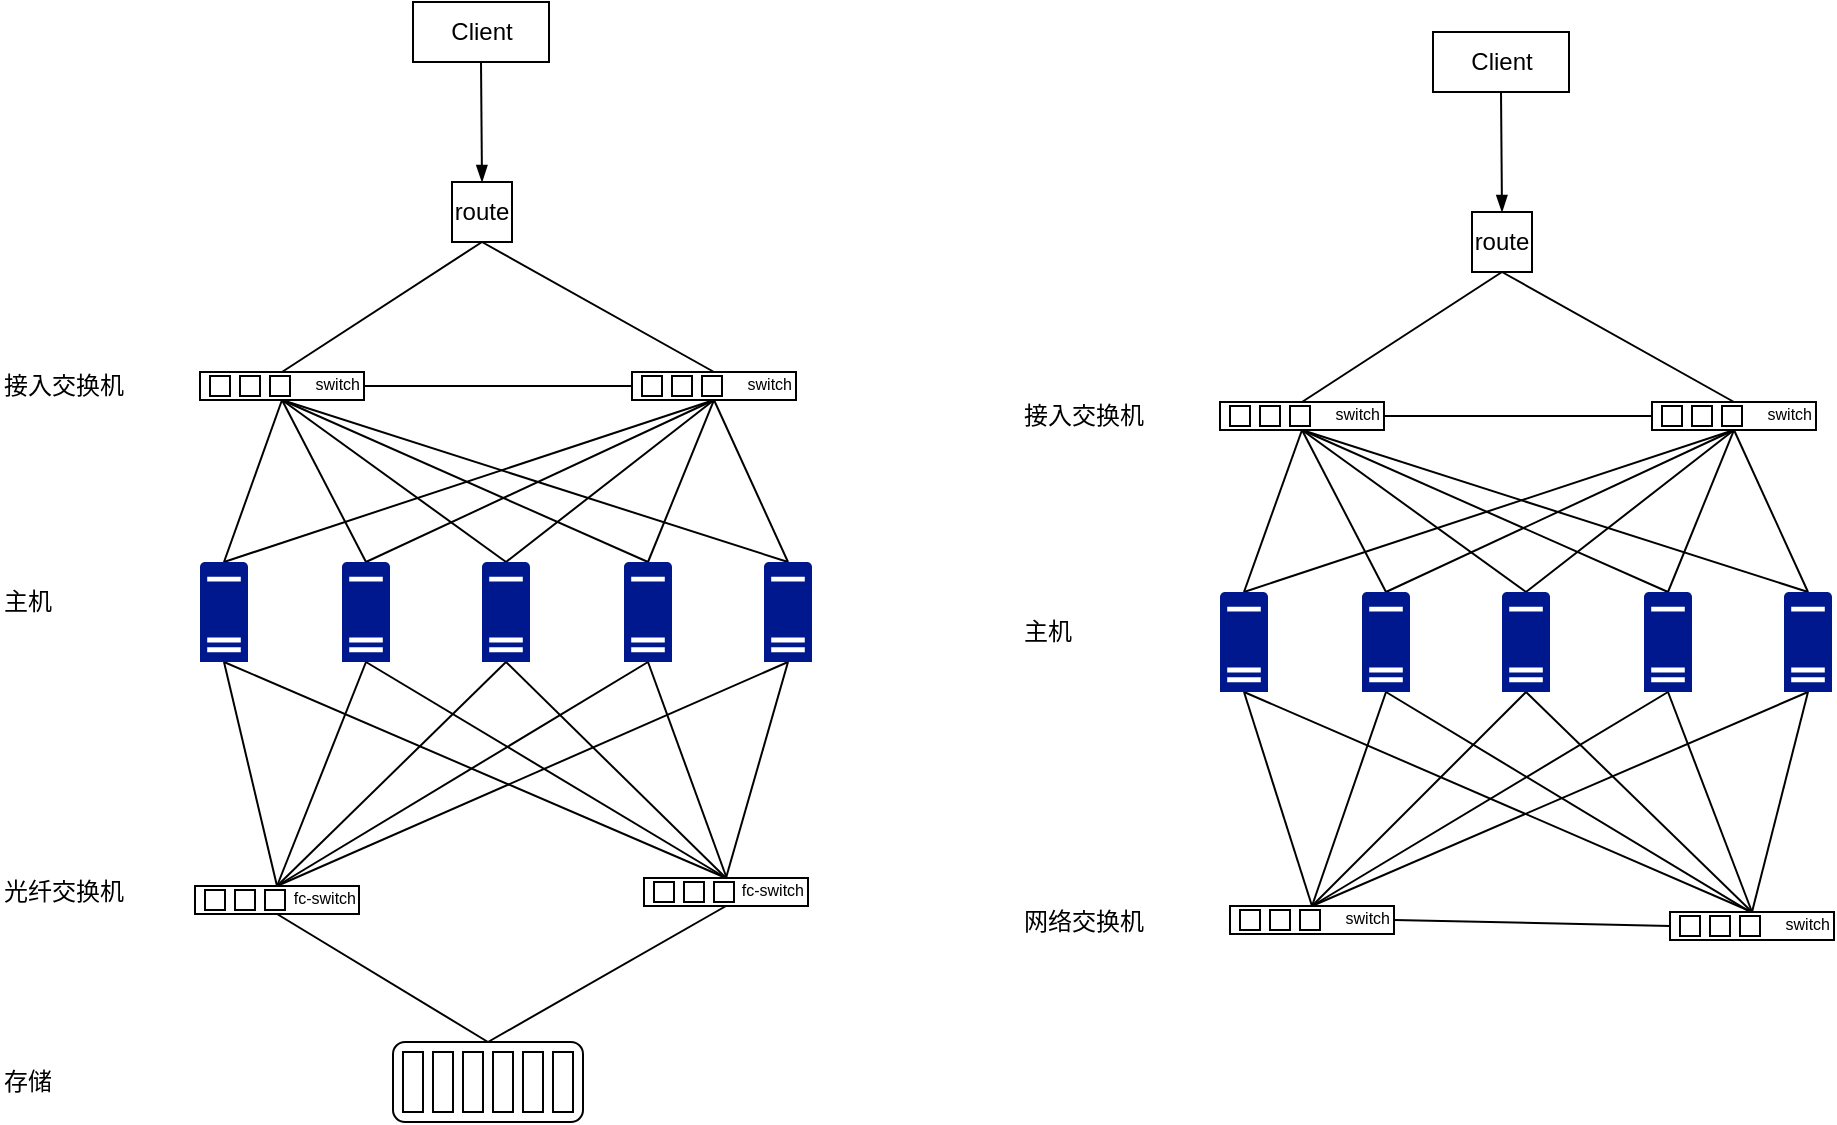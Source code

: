 <mxfile version="11.1.4" type="github"><diagram id="CaBk6unUI1Q5SFw8teh8" name="第 1 页"><mxGraphModel dx="1368" dy="835" grid="1" gridSize="10" guides="1" tooltips="1" connect="1" arrows="1" fold="1" page="1" pageScale="1" pageWidth="3300" pageHeight="4681" math="0" shadow="0"><root><mxCell id="0"/><mxCell id="1" parent="0"/><mxCell id="Tmh2mFzgpx1y0tMReMPV-80" style="rounded=0;orthogonalLoop=1;jettySize=auto;html=1;exitX=0.5;exitY=1;exitDx=0;exitDy=0;exitPerimeter=0;entryX=0.5;entryY=0;entryDx=0;entryDy=0;endArrow=none;endFill=0;" edge="1" parent="1" source="Tmh2mFzgpx1y0tMReMPV-3" target="Tmh2mFzgpx1y0tMReMPV-50"><mxGeometry relative="1" as="geometry"/></mxCell><mxCell id="Tmh2mFzgpx1y0tMReMPV-86" style="edgeStyle=none;rounded=0;orthogonalLoop=1;jettySize=auto;html=1;exitX=0.5;exitY=1;exitDx=0;exitDy=0;exitPerimeter=0;entryX=0.5;entryY=0;entryDx=0;entryDy=0;endArrow=none;endFill=0;" edge="1" parent="1" source="Tmh2mFzgpx1y0tMReMPV-3" target="Tmh2mFzgpx1y0tMReMPV-56"><mxGeometry relative="1" as="geometry"/></mxCell><mxCell id="Tmh2mFzgpx1y0tMReMPV-94" style="edgeStyle=none;rounded=0;orthogonalLoop=1;jettySize=auto;html=1;exitX=0.5;exitY=0;exitDx=0;exitDy=0;exitPerimeter=0;entryX=0.5;entryY=1;entryDx=0;entryDy=0;endArrow=none;endFill=0;" edge="1" parent="1" source="Tmh2mFzgpx1y0tMReMPV-3" target="Tmh2mFzgpx1y0tMReMPV-32"><mxGeometry relative="1" as="geometry"/></mxCell><mxCell id="Tmh2mFzgpx1y0tMReMPV-99" style="edgeStyle=none;rounded=0;orthogonalLoop=1;jettySize=auto;html=1;exitX=0.5;exitY=0;exitDx=0;exitDy=0;exitPerimeter=0;entryX=0.5;entryY=1;entryDx=0;entryDy=0;endArrow=none;endFill=0;" edge="1" parent="1" source="Tmh2mFzgpx1y0tMReMPV-3" target="Tmh2mFzgpx1y0tMReMPV-38"><mxGeometry relative="1" as="geometry"/></mxCell><mxCell id="Tmh2mFzgpx1y0tMReMPV-3" value="" style="pointerEvents=1;shadow=0;dashed=0;html=1;strokeColor=none;labelPosition=center;verticalLabelPosition=bottom;verticalAlign=top;align=center;shape=mxgraph.mscae.enterprise.server_generic;fillColor=#00188D;" vertex="1" parent="1"><mxGeometry x="150" y="320.0" width="24" height="50" as="geometry"/></mxCell><mxCell id="Tmh2mFzgpx1y0tMReMPV-84" style="edgeStyle=none;rounded=0;orthogonalLoop=1;jettySize=auto;html=1;exitX=0.5;exitY=1;exitDx=0;exitDy=0;exitPerimeter=0;entryX=0.5;entryY=0;entryDx=0;entryDy=0;endArrow=none;endFill=0;" edge="1" parent="1" source="Tmh2mFzgpx1y0tMReMPV-27" target="Tmh2mFzgpx1y0tMReMPV-50"><mxGeometry relative="1" as="geometry"/></mxCell><mxCell id="Tmh2mFzgpx1y0tMReMPV-88" style="edgeStyle=none;rounded=0;orthogonalLoop=1;jettySize=auto;html=1;exitX=0.5;exitY=1;exitDx=0;exitDy=0;exitPerimeter=0;entryX=0.633;entryY=-0.2;entryDx=0;entryDy=0;entryPerimeter=0;endArrow=none;endFill=0;" edge="1" parent="1" source="Tmh2mFzgpx1y0tMReMPV-27" target="Tmh2mFzgpx1y0tMReMPV-59"><mxGeometry relative="1" as="geometry"/></mxCell><mxCell id="Tmh2mFzgpx1y0tMReMPV-97" style="edgeStyle=none;rounded=0;orthogonalLoop=1;jettySize=auto;html=1;exitX=0.5;exitY=0;exitDx=0;exitDy=0;exitPerimeter=0;endArrow=none;endFill=0;entryX=0.5;entryY=1;entryDx=0;entryDy=0;" edge="1" parent="1" source="Tmh2mFzgpx1y0tMReMPV-27" target="Tmh2mFzgpx1y0tMReMPV-32"><mxGeometry relative="1" as="geometry"><mxPoint x="200" y="240" as="targetPoint"/></mxGeometry></mxCell><mxCell id="Tmh2mFzgpx1y0tMReMPV-103" style="edgeStyle=none;rounded=0;orthogonalLoop=1;jettySize=auto;html=1;exitX=0.5;exitY=0;exitDx=0;exitDy=0;exitPerimeter=0;entryX=0.499;entryY=1.015;entryDx=0;entryDy=0;entryPerimeter=0;endArrow=none;endFill=0;" edge="1" parent="1" source="Tmh2mFzgpx1y0tMReMPV-27" target="Tmh2mFzgpx1y0tMReMPV-38"><mxGeometry relative="1" as="geometry"/></mxCell><mxCell id="Tmh2mFzgpx1y0tMReMPV-27" value="" style="pointerEvents=1;shadow=0;dashed=0;html=1;strokeColor=none;labelPosition=center;verticalLabelPosition=bottom;verticalAlign=top;align=center;shape=mxgraph.mscae.enterprise.server_generic;fillColor=#00188D;" vertex="1" parent="1"><mxGeometry x="362" y="320.0" width="24" height="50" as="geometry"/></mxCell><mxCell id="Tmh2mFzgpx1y0tMReMPV-81" style="edgeStyle=none;rounded=0;orthogonalLoop=1;jettySize=auto;html=1;exitX=0.5;exitY=1;exitDx=0;exitDy=0;exitPerimeter=0;entryX=0.5;entryY=0;entryDx=0;entryDy=0;endArrow=none;endFill=0;" edge="1" parent="1" source="Tmh2mFzgpx1y0tMReMPV-28" target="Tmh2mFzgpx1y0tMReMPV-50"><mxGeometry relative="1" as="geometry"/></mxCell><mxCell id="Tmh2mFzgpx1y0tMReMPV-95" style="edgeStyle=none;rounded=0;orthogonalLoop=1;jettySize=auto;html=1;exitX=0.5;exitY=0;exitDx=0;exitDy=0;exitPerimeter=0;endArrow=none;endFill=0;entryX=0.5;entryY=1;entryDx=0;entryDy=0;" edge="1" parent="1" source="Tmh2mFzgpx1y0tMReMPV-28" target="Tmh2mFzgpx1y0tMReMPV-32"><mxGeometry relative="1" as="geometry"><mxPoint x="200" y="240" as="targetPoint"/></mxGeometry></mxCell><mxCell id="Tmh2mFzgpx1y0tMReMPV-101" style="edgeStyle=none;rounded=0;orthogonalLoop=1;jettySize=auto;html=1;exitX=0.5;exitY=0;exitDx=0;exitDy=0;exitPerimeter=0;entryX=0.5;entryY=1;entryDx=0;entryDy=0;endArrow=none;endFill=0;" edge="1" parent="1" source="Tmh2mFzgpx1y0tMReMPV-28" target="Tmh2mFzgpx1y0tMReMPV-38"><mxGeometry relative="1" as="geometry"/></mxCell><mxCell id="Tmh2mFzgpx1y0tMReMPV-189" style="edgeStyle=none;rounded=0;orthogonalLoop=1;jettySize=auto;html=1;exitX=0.5;exitY=1;exitDx=0;exitDy=0;exitPerimeter=0;startArrow=none;startFill=0;endArrow=none;endFill=0;entryX=0.5;entryY=0;entryDx=0;entryDy=0;" edge="1" parent="1" source="Tmh2mFzgpx1y0tMReMPV-28" target="Tmh2mFzgpx1y0tMReMPV-56"><mxGeometry relative="1" as="geometry"><mxPoint x="410" y="470" as="targetPoint"/></mxGeometry></mxCell><mxCell id="Tmh2mFzgpx1y0tMReMPV-28" value="" style="pointerEvents=1;shadow=0;dashed=0;html=1;strokeColor=none;labelPosition=center;verticalLabelPosition=bottom;verticalAlign=top;align=center;shape=mxgraph.mscae.enterprise.server_generic;fillColor=#00188D;" vertex="1" parent="1"><mxGeometry x="221" y="320.0" width="24" height="50" as="geometry"/></mxCell><mxCell id="Tmh2mFzgpx1y0tMReMPV-82" style="edgeStyle=none;rounded=0;orthogonalLoop=1;jettySize=auto;html=1;exitX=0.5;exitY=1;exitDx=0;exitDy=0;exitPerimeter=0;endArrow=none;endFill=0;entryX=0.5;entryY=0;entryDx=0;entryDy=0;" edge="1" parent="1" source="Tmh2mFzgpx1y0tMReMPV-29" target="Tmh2mFzgpx1y0tMReMPV-50"><mxGeometry relative="1" as="geometry"><mxPoint x="210" y="480.0" as="targetPoint"/></mxGeometry></mxCell><mxCell id="Tmh2mFzgpx1y0tMReMPV-87" style="edgeStyle=none;rounded=0;orthogonalLoop=1;jettySize=auto;html=1;exitX=0.5;exitY=1;exitDx=0;exitDy=0;exitPerimeter=0;endArrow=none;endFill=0;entryX=0.5;entryY=0;entryDx=0;entryDy=0;" edge="1" parent="1" source="Tmh2mFzgpx1y0tMReMPV-29" target="Tmh2mFzgpx1y0tMReMPV-56"><mxGeometry relative="1" as="geometry"><mxPoint x="380" y="480" as="targetPoint"/></mxGeometry></mxCell><mxCell id="Tmh2mFzgpx1y0tMReMPV-96" style="edgeStyle=none;rounded=0;orthogonalLoop=1;jettySize=auto;html=1;exitX=0.5;exitY=0;exitDx=0;exitDy=0;exitPerimeter=0;endArrow=none;endFill=0;entryX=0.5;entryY=1;entryDx=0;entryDy=0;" edge="1" parent="1" source="Tmh2mFzgpx1y0tMReMPV-29" target="Tmh2mFzgpx1y0tMReMPV-32"><mxGeometry relative="1" as="geometry"><mxPoint x="200" y="240" as="targetPoint"/></mxGeometry></mxCell><mxCell id="Tmh2mFzgpx1y0tMReMPV-102" style="edgeStyle=none;rounded=0;orthogonalLoop=1;jettySize=auto;html=1;exitX=0.5;exitY=0;exitDx=0;exitDy=0;exitPerimeter=0;endArrow=none;endFill=0;entryX=0.5;entryY=1;entryDx=0;entryDy=0;" edge="1" parent="1" source="Tmh2mFzgpx1y0tMReMPV-29" target="Tmh2mFzgpx1y0tMReMPV-38"><mxGeometry relative="1" as="geometry"><mxPoint x="370" y="230" as="targetPoint"/></mxGeometry></mxCell><mxCell id="Tmh2mFzgpx1y0tMReMPV-29" value="" style="pointerEvents=1;shadow=0;dashed=0;html=1;strokeColor=none;labelPosition=center;verticalLabelPosition=bottom;verticalAlign=top;align=center;shape=mxgraph.mscae.enterprise.server_generic;fillColor=#00188D;" vertex="1" parent="1"><mxGeometry x="291" y="320.0" width="24" height="50" as="geometry"/></mxCell><mxCell id="Tmh2mFzgpx1y0tMReMPV-85" style="edgeStyle=none;rounded=0;orthogonalLoop=1;jettySize=auto;html=1;exitX=0.5;exitY=1;exitDx=0;exitDy=0;exitPerimeter=0;entryX=0.5;entryY=0;entryDx=0;entryDy=0;endArrow=none;endFill=0;" edge="1" parent="1" source="Tmh2mFzgpx1y0tMReMPV-30" target="Tmh2mFzgpx1y0tMReMPV-50"><mxGeometry relative="1" as="geometry"/></mxCell><mxCell id="Tmh2mFzgpx1y0tMReMPV-89" style="edgeStyle=none;rounded=0;orthogonalLoop=1;jettySize=auto;html=1;exitX=0.5;exitY=1;exitDx=0;exitDy=0;exitPerimeter=0;entryX=0.5;entryY=0;entryDx=0;entryDy=0;endArrow=none;endFill=0;" edge="1" parent="1" source="Tmh2mFzgpx1y0tMReMPV-30" target="Tmh2mFzgpx1y0tMReMPV-56"><mxGeometry relative="1" as="geometry"/></mxCell><mxCell id="Tmh2mFzgpx1y0tMReMPV-98" style="edgeStyle=none;rounded=0;orthogonalLoop=1;jettySize=auto;html=1;exitX=0.5;exitY=0;exitDx=0;exitDy=0;exitPerimeter=0;endArrow=none;endFill=0;entryX=0.5;entryY=1;entryDx=0;entryDy=0;" edge="1" parent="1" source="Tmh2mFzgpx1y0tMReMPV-30" target="Tmh2mFzgpx1y0tMReMPV-32"><mxGeometry relative="1" as="geometry"><mxPoint x="200" y="240" as="targetPoint"/></mxGeometry></mxCell><mxCell id="Tmh2mFzgpx1y0tMReMPV-104" style="edgeStyle=none;rounded=0;orthogonalLoop=1;jettySize=auto;html=1;exitX=0.5;exitY=0;exitDx=0;exitDy=0;exitPerimeter=0;entryX=0.5;entryY=1;entryDx=0;entryDy=0;endArrow=none;endFill=0;" edge="1" parent="1" source="Tmh2mFzgpx1y0tMReMPV-30" target="Tmh2mFzgpx1y0tMReMPV-38"><mxGeometry relative="1" as="geometry"/></mxCell><mxCell id="Tmh2mFzgpx1y0tMReMPV-30" value="" style="pointerEvents=1;shadow=0;dashed=0;html=1;strokeColor=none;labelPosition=center;verticalLabelPosition=bottom;verticalAlign=top;align=center;shape=mxgraph.mscae.enterprise.server_generic;fillColor=#00188D;" vertex="1" parent="1"><mxGeometry x="432" y="320.0" width="24" height="50" as="geometry"/></mxCell><mxCell id="Tmh2mFzgpx1y0tMReMPV-93" style="edgeStyle=none;rounded=0;orthogonalLoop=1;jettySize=auto;html=1;exitX=0.5;exitY=1;exitDx=0;exitDy=0;entryX=0.5;entryY=0;entryDx=0;entryDy=0;endArrow=none;endFill=0;" edge="1" parent="1" source="Tmh2mFzgpx1y0tMReMPV-47" target="Tmh2mFzgpx1y0tMReMPV-32"><mxGeometry relative="1" as="geometry"/></mxCell><mxCell id="Tmh2mFzgpx1y0tMReMPV-105" style="edgeStyle=none;rounded=0;orthogonalLoop=1;jettySize=auto;html=1;exitX=0.5;exitY=1;exitDx=0;exitDy=0;entryX=0.5;entryY=0;entryDx=0;entryDy=0;endArrow=none;endFill=0;" edge="1" parent="1" source="Tmh2mFzgpx1y0tMReMPV-47" target="Tmh2mFzgpx1y0tMReMPV-38"><mxGeometry relative="1" as="geometry"/></mxCell><mxCell id="Tmh2mFzgpx1y0tMReMPV-47" value="route" style="whiteSpace=wrap;html=1;aspect=fixed;fillColor=#FFFFFF;" vertex="1" parent="1"><mxGeometry x="276" y="130" width="30" height="30" as="geometry"/></mxCell><mxCell id="Tmh2mFzgpx1y0tMReMPV-60" value="" style="group" vertex="1" connectable="0" parent="1"><mxGeometry x="372" y="478" width="82" height="14" as="geometry"/></mxCell><mxCell id="Tmh2mFzgpx1y0tMReMPV-54" value="" style="group" vertex="1" connectable="0" parent="Tmh2mFzgpx1y0tMReMPV-60"><mxGeometry width="82" height="14" as="geometry"/></mxCell><mxCell id="Tmh2mFzgpx1y0tMReMPV-55" value="" style="group" vertex="1" connectable="0" parent="Tmh2mFzgpx1y0tMReMPV-54"><mxGeometry width="82" height="14" as="geometry"/></mxCell><mxCell id="Tmh2mFzgpx1y0tMReMPV-56" value="&lt;p&gt;&lt;font style=&quot;font-size: 8px ; line-height: 310%&quot;&gt;fc-switch&lt;/font&gt;&lt;/p&gt;" style="rounded=1;whiteSpace=wrap;html=1;fillColor=#FFFFFF;arcSize=0;align=right;" vertex="1" parent="Tmh2mFzgpx1y0tMReMPV-55"><mxGeometry width="82" height="14" as="geometry"/></mxCell><mxCell id="Tmh2mFzgpx1y0tMReMPV-57" value="" style="whiteSpace=wrap;html=1;aspect=fixed;fillColor=#FFFFFF;" vertex="1" parent="Tmh2mFzgpx1y0tMReMPV-55"><mxGeometry x="5" y="2" width="10" height="10" as="geometry"/></mxCell><mxCell id="Tmh2mFzgpx1y0tMReMPV-58" value="" style="whiteSpace=wrap;html=1;aspect=fixed;fillColor=#FFFFFF;" vertex="1" parent="Tmh2mFzgpx1y0tMReMPV-55"><mxGeometry x="20" y="2" width="10" height="10" as="geometry"/></mxCell><mxCell id="Tmh2mFzgpx1y0tMReMPV-59" value="" style="whiteSpace=wrap;html=1;aspect=fixed;fillColor=#FFFFFF;" vertex="1" parent="Tmh2mFzgpx1y0tMReMPV-55"><mxGeometry x="35" y="2" width="10" height="10" as="geometry"/></mxCell><mxCell id="Tmh2mFzgpx1y0tMReMPV-61" value="" style="group" vertex="1" connectable="0" parent="1"><mxGeometry x="147.5" y="482" width="82" height="14" as="geometry"/></mxCell><mxCell id="Tmh2mFzgpx1y0tMReMPV-48" value="" style="group" vertex="1" connectable="0" parent="Tmh2mFzgpx1y0tMReMPV-61"><mxGeometry width="82" height="14" as="geometry"/></mxCell><mxCell id="Tmh2mFzgpx1y0tMReMPV-49" value="" style="group" vertex="1" connectable="0" parent="Tmh2mFzgpx1y0tMReMPV-48"><mxGeometry width="82" height="14" as="geometry"/></mxCell><mxCell id="Tmh2mFzgpx1y0tMReMPV-50" value="&lt;p&gt;&lt;font style=&quot;font-size: 8px ; line-height: 310%&quot;&gt;fc-switch&lt;/font&gt;&lt;/p&gt;" style="rounded=1;whiteSpace=wrap;html=1;fillColor=#FFFFFF;arcSize=0;align=right;" vertex="1" parent="Tmh2mFzgpx1y0tMReMPV-49"><mxGeometry width="82" height="14" as="geometry"/></mxCell><mxCell id="Tmh2mFzgpx1y0tMReMPV-51" value="" style="whiteSpace=wrap;html=1;aspect=fixed;fillColor=#FFFFFF;" vertex="1" parent="Tmh2mFzgpx1y0tMReMPV-49"><mxGeometry x="5" y="2" width="10" height="10" as="geometry"/></mxCell><mxCell id="Tmh2mFzgpx1y0tMReMPV-52" value="" style="whiteSpace=wrap;html=1;aspect=fixed;fillColor=#FFFFFF;" vertex="1" parent="Tmh2mFzgpx1y0tMReMPV-49"><mxGeometry x="20" y="2" width="10" height="10" as="geometry"/></mxCell><mxCell id="Tmh2mFzgpx1y0tMReMPV-53" value="" style="whiteSpace=wrap;html=1;aspect=fixed;fillColor=#FFFFFF;" vertex="1" parent="Tmh2mFzgpx1y0tMReMPV-49"><mxGeometry x="35" y="2" width="10" height="10" as="geometry"/></mxCell><mxCell id="Tmh2mFzgpx1y0tMReMPV-62" value="" style="group" vertex="1" connectable="0" parent="1"><mxGeometry x="150" y="225" width="82" height="14" as="geometry"/></mxCell><mxCell id="Tmh2mFzgpx1y0tMReMPV-31" value="" style="group" vertex="1" connectable="0" parent="Tmh2mFzgpx1y0tMReMPV-62"><mxGeometry width="82" height="14" as="geometry"/></mxCell><mxCell id="Tmh2mFzgpx1y0tMReMPV-32" value="&lt;p&gt;&lt;font style=&quot;font-size: 8px ; line-height: 310%&quot;&gt;switch&lt;/font&gt;&lt;/p&gt;" style="rounded=1;whiteSpace=wrap;html=1;fillColor=#FFFFFF;arcSize=0;align=right;" vertex="1" parent="Tmh2mFzgpx1y0tMReMPV-31"><mxGeometry width="82" height="14" as="geometry"/></mxCell><mxCell id="Tmh2mFzgpx1y0tMReMPV-33" value="" style="whiteSpace=wrap;html=1;aspect=fixed;fillColor=#FFFFFF;" vertex="1" parent="Tmh2mFzgpx1y0tMReMPV-31"><mxGeometry x="5" y="2" width="10" height="10" as="geometry"/></mxCell><mxCell id="Tmh2mFzgpx1y0tMReMPV-34" value="" style="whiteSpace=wrap;html=1;aspect=fixed;fillColor=#FFFFFF;" vertex="1" parent="Tmh2mFzgpx1y0tMReMPV-31"><mxGeometry x="20" y="2" width="10" height="10" as="geometry"/></mxCell><mxCell id="Tmh2mFzgpx1y0tMReMPV-35" value="" style="whiteSpace=wrap;html=1;aspect=fixed;fillColor=#FFFFFF;" vertex="1" parent="Tmh2mFzgpx1y0tMReMPV-31"><mxGeometry x="35" y="2" width="10" height="10" as="geometry"/></mxCell><mxCell id="Tmh2mFzgpx1y0tMReMPV-63" value="" style="group" vertex="1" connectable="0" parent="1"><mxGeometry x="366" y="225" width="82" height="14" as="geometry"/></mxCell><mxCell id="Tmh2mFzgpx1y0tMReMPV-37" value="" style="group" vertex="1" connectable="0" parent="Tmh2mFzgpx1y0tMReMPV-63"><mxGeometry width="82" height="14" as="geometry"/></mxCell><mxCell id="Tmh2mFzgpx1y0tMReMPV-38" value="&lt;p&gt;&lt;font style=&quot;font-size: 8px ; line-height: 310%&quot;&gt;switch&lt;/font&gt;&lt;/p&gt;" style="rounded=1;whiteSpace=wrap;html=1;fillColor=#FFFFFF;arcSize=0;align=right;" vertex="1" parent="Tmh2mFzgpx1y0tMReMPV-37"><mxGeometry width="82" height="14" as="geometry"/></mxCell><mxCell id="Tmh2mFzgpx1y0tMReMPV-39" value="" style="whiteSpace=wrap;html=1;aspect=fixed;fillColor=#FFFFFF;" vertex="1" parent="Tmh2mFzgpx1y0tMReMPV-37"><mxGeometry x="5" y="2" width="10" height="10" as="geometry"/></mxCell><mxCell id="Tmh2mFzgpx1y0tMReMPV-40" value="" style="whiteSpace=wrap;html=1;aspect=fixed;fillColor=#FFFFFF;" vertex="1" parent="Tmh2mFzgpx1y0tMReMPV-37"><mxGeometry x="20" y="2" width="10" height="10" as="geometry"/></mxCell><mxCell id="Tmh2mFzgpx1y0tMReMPV-41" value="" style="whiteSpace=wrap;html=1;aspect=fixed;fillColor=#FFFFFF;" vertex="1" parent="Tmh2mFzgpx1y0tMReMPV-37"><mxGeometry x="35" y="2" width="10" height="10" as="geometry"/></mxCell><mxCell id="Tmh2mFzgpx1y0tMReMPV-79" value="" style="group" vertex="1" connectable="0" parent="1"><mxGeometry x="246.5" y="560" width="95" height="40" as="geometry"/></mxCell><mxCell id="Tmh2mFzgpx1y0tMReMPV-77" value="" style="group" vertex="1" connectable="0" parent="Tmh2mFzgpx1y0tMReMPV-79"><mxGeometry width="95" height="40" as="geometry"/></mxCell><mxCell id="Tmh2mFzgpx1y0tMReMPV-74" value="" style="group" vertex="1" connectable="0" parent="Tmh2mFzgpx1y0tMReMPV-77"><mxGeometry width="95" height="40" as="geometry"/></mxCell><mxCell id="Tmh2mFzgpx1y0tMReMPV-73" value="" style="group" vertex="1" connectable="0" parent="Tmh2mFzgpx1y0tMReMPV-74"><mxGeometry width="95" height="40" as="geometry"/></mxCell><mxCell id="Tmh2mFzgpx1y0tMReMPV-64" value="" style="group" vertex="1" connectable="0" parent="Tmh2mFzgpx1y0tMReMPV-73"><mxGeometry width="95" height="40" as="geometry"/></mxCell><mxCell id="Tmh2mFzgpx1y0tMReMPV-65" value="" style="rounded=1;whiteSpace=wrap;html=1;fillColor=#FFFFFF;" vertex="1" parent="Tmh2mFzgpx1y0tMReMPV-64"><mxGeometry width="95" height="40" as="geometry"/></mxCell><mxCell id="Tmh2mFzgpx1y0tMReMPV-66" value="" style="rounded=0;whiteSpace=wrap;html=1;fillColor=#FFFFFF;" vertex="1" parent="Tmh2mFzgpx1y0tMReMPV-64"><mxGeometry x="5" y="5" width="10" height="30" as="geometry"/></mxCell><mxCell id="Tmh2mFzgpx1y0tMReMPV-67" value="" style="rounded=0;whiteSpace=wrap;html=1;fillColor=#FFFFFF;" vertex="1" parent="Tmh2mFzgpx1y0tMReMPV-64"><mxGeometry x="20" y="5" width="10" height="30" as="geometry"/></mxCell><mxCell id="Tmh2mFzgpx1y0tMReMPV-68" value="" style="rounded=0;whiteSpace=wrap;html=1;fillColor=#FFFFFF;" vertex="1" parent="Tmh2mFzgpx1y0tMReMPV-64"><mxGeometry x="35" y="5" width="10" height="30" as="geometry"/></mxCell><mxCell id="Tmh2mFzgpx1y0tMReMPV-69" value="" style="rounded=0;whiteSpace=wrap;html=1;fillColor=#FFFFFF;" vertex="1" parent="Tmh2mFzgpx1y0tMReMPV-64"><mxGeometry x="50" y="5" width="10" height="30" as="geometry"/></mxCell><mxCell id="Tmh2mFzgpx1y0tMReMPV-70" value="" style="rounded=0;whiteSpace=wrap;html=1;fillColor=#FFFFFF;" vertex="1" parent="Tmh2mFzgpx1y0tMReMPV-64"><mxGeometry x="65" y="5" width="10" height="30" as="geometry"/></mxCell><mxCell id="Tmh2mFzgpx1y0tMReMPV-71" value="" style="rounded=0;whiteSpace=wrap;html=1;fillColor=#FFFFFF;" vertex="1" parent="Tmh2mFzgpx1y0tMReMPV-64"><mxGeometry x="80" y="5" width="10" height="30" as="geometry"/></mxCell><mxCell id="Tmh2mFzgpx1y0tMReMPV-90" style="edgeStyle=none;rounded=0;orthogonalLoop=1;jettySize=auto;html=1;exitX=0.5;exitY=1;exitDx=0;exitDy=0;entryX=0.5;entryY=0;entryDx=0;entryDy=0;endArrow=none;endFill=0;" edge="1" parent="1" source="Tmh2mFzgpx1y0tMReMPV-50" target="Tmh2mFzgpx1y0tMReMPV-65"><mxGeometry relative="1" as="geometry"/></mxCell><mxCell id="Tmh2mFzgpx1y0tMReMPV-91" style="edgeStyle=none;rounded=0;orthogonalLoop=1;jettySize=auto;html=1;exitX=0.5;exitY=1;exitDx=0;exitDy=0;entryX=0.5;entryY=0;entryDx=0;entryDy=0;endArrow=none;endFill=0;" edge="1" parent="1" source="Tmh2mFzgpx1y0tMReMPV-56" target="Tmh2mFzgpx1y0tMReMPV-65"><mxGeometry relative="1" as="geometry"/></mxCell><mxCell id="Tmh2mFzgpx1y0tMReMPV-107" style="edgeStyle=none;rounded=0;orthogonalLoop=1;jettySize=auto;html=1;exitX=0.5;exitY=1;exitDx=0;exitDy=0;entryX=0.5;entryY=0;entryDx=0;entryDy=0;endArrow=blockThin;endFill=1;startArrow=none;startFill=0;" edge="1" parent="1" source="Tmh2mFzgpx1y0tMReMPV-106" target="Tmh2mFzgpx1y0tMReMPV-47"><mxGeometry relative="1" as="geometry"/></mxCell><mxCell id="Tmh2mFzgpx1y0tMReMPV-106" value="Client" style="rounded=0;whiteSpace=wrap;html=1;fillColor=#FFFFFF;" vertex="1" parent="1"><mxGeometry x="256.5" y="40" width="68" height="30" as="geometry"/></mxCell><mxCell id="Tmh2mFzgpx1y0tMReMPV-109" value="接入交换机" style="text;html=1;resizable=0;points=[];autosize=1;align=left;verticalAlign=top;spacingTop=-4;" vertex="1" parent="1"><mxGeometry x="50" y="222" width="80" height="20" as="geometry"/></mxCell><mxCell id="Tmh2mFzgpx1y0tMReMPV-110" value="主机" style="text;html=1;resizable=0;points=[];autosize=1;align=left;verticalAlign=top;spacingTop=-4;" vertex="1" parent="1"><mxGeometry x="50" y="330" width="40" height="20" as="geometry"/></mxCell><mxCell id="Tmh2mFzgpx1y0tMReMPV-111" value="光纤交换机" style="text;html=1;resizable=0;points=[];autosize=1;align=left;verticalAlign=top;spacingTop=-4;" vertex="1" parent="1"><mxGeometry x="50" y="475" width="80" height="20" as="geometry"/></mxCell><mxCell id="Tmh2mFzgpx1y0tMReMPV-112" value="存储" style="text;html=1;resizable=0;points=[];autosize=1;align=left;verticalAlign=top;spacingTop=-4;" vertex="1" parent="1"><mxGeometry x="50" y="570" width="40" height="20" as="geometry"/></mxCell><mxCell id="Tmh2mFzgpx1y0tMReMPV-116" style="rounded=0;orthogonalLoop=1;jettySize=auto;html=1;exitX=0.5;exitY=1;exitDx=0;exitDy=0;exitPerimeter=0;entryX=0.5;entryY=0;entryDx=0;entryDy=0;endArrow=none;endFill=0;" edge="1" parent="1" source="Tmh2mFzgpx1y0tMReMPV-120" target="Tmh2mFzgpx1y0tMReMPV-191"><mxGeometry relative="1" as="geometry"><mxPoint x="698.5" y="497" as="targetPoint"/></mxGeometry></mxCell><mxCell id="Tmh2mFzgpx1y0tMReMPV-117" style="edgeStyle=none;rounded=0;orthogonalLoop=1;jettySize=auto;html=1;exitX=0.5;exitY=1;exitDx=0;exitDy=0;exitPerimeter=0;entryX=0.5;entryY=0;entryDx=0;entryDy=0;endArrow=none;endFill=0;" edge="1" parent="1" source="Tmh2mFzgpx1y0tMReMPV-120" target="Tmh2mFzgpx1y0tMReMPV-196"><mxGeometry relative="1" as="geometry"><mxPoint x="923" y="493" as="targetPoint"/></mxGeometry></mxCell><mxCell id="Tmh2mFzgpx1y0tMReMPV-118" style="edgeStyle=none;rounded=0;orthogonalLoop=1;jettySize=auto;html=1;exitX=0.5;exitY=0;exitDx=0;exitDy=0;exitPerimeter=0;entryX=0.5;entryY=1;entryDx=0;entryDy=0;endArrow=none;endFill=0;" edge="1" parent="1" source="Tmh2mFzgpx1y0tMReMPV-120" target="Tmh2mFzgpx1y0tMReMPV-159"><mxGeometry relative="1" as="geometry"/></mxCell><mxCell id="Tmh2mFzgpx1y0tMReMPV-119" style="edgeStyle=none;rounded=0;orthogonalLoop=1;jettySize=auto;html=1;exitX=0.5;exitY=0;exitDx=0;exitDy=0;exitPerimeter=0;entryX=0.5;entryY=1;entryDx=0;entryDy=0;endArrow=none;endFill=0;" edge="1" parent="1" source="Tmh2mFzgpx1y0tMReMPV-120" target="Tmh2mFzgpx1y0tMReMPV-165"><mxGeometry relative="1" as="geometry"/></mxCell><mxCell id="Tmh2mFzgpx1y0tMReMPV-120" value="" style="pointerEvents=1;shadow=0;dashed=0;html=1;strokeColor=none;labelPosition=center;verticalLabelPosition=bottom;verticalAlign=top;align=center;shape=mxgraph.mscae.enterprise.server_generic;fillColor=#00188D;" vertex="1" parent="1"><mxGeometry x="660" y="335.0" width="24" height="50" as="geometry"/></mxCell><mxCell id="Tmh2mFzgpx1y0tMReMPV-121" style="edgeStyle=none;rounded=0;orthogonalLoop=1;jettySize=auto;html=1;exitX=0.5;exitY=1;exitDx=0;exitDy=0;exitPerimeter=0;entryX=0.5;entryY=0;entryDx=0;entryDy=0;endArrow=none;endFill=0;" edge="1" parent="1" source="Tmh2mFzgpx1y0tMReMPV-125" target="Tmh2mFzgpx1y0tMReMPV-191"><mxGeometry relative="1" as="geometry"><mxPoint x="698.5" y="497" as="targetPoint"/></mxGeometry></mxCell><mxCell id="Tmh2mFzgpx1y0tMReMPV-122" style="edgeStyle=none;rounded=0;orthogonalLoop=1;jettySize=auto;html=1;exitX=0.5;exitY=1;exitDx=0;exitDy=0;exitPerimeter=0;entryX=0.5;entryY=0;entryDx=0;entryDy=0;endArrow=none;endFill=0;" edge="1" parent="1" source="Tmh2mFzgpx1y0tMReMPV-125" target="Tmh2mFzgpx1y0tMReMPV-196"><mxGeometry relative="1" as="geometry"><mxPoint x="923.33" y="493" as="targetPoint"/></mxGeometry></mxCell><mxCell id="Tmh2mFzgpx1y0tMReMPV-123" style="edgeStyle=none;rounded=0;orthogonalLoop=1;jettySize=auto;html=1;exitX=0.5;exitY=0;exitDx=0;exitDy=0;exitPerimeter=0;endArrow=none;endFill=0;entryX=0.5;entryY=1;entryDx=0;entryDy=0;" edge="1" parent="1" source="Tmh2mFzgpx1y0tMReMPV-125" target="Tmh2mFzgpx1y0tMReMPV-159"><mxGeometry relative="1" as="geometry"><mxPoint x="710" y="255" as="targetPoint"/></mxGeometry></mxCell><mxCell id="Tmh2mFzgpx1y0tMReMPV-124" style="edgeStyle=none;rounded=0;orthogonalLoop=1;jettySize=auto;html=1;exitX=0.5;exitY=0;exitDx=0;exitDy=0;exitPerimeter=0;entryX=0.499;entryY=1.015;entryDx=0;entryDy=0;entryPerimeter=0;endArrow=none;endFill=0;" edge="1" parent="1" source="Tmh2mFzgpx1y0tMReMPV-125" target="Tmh2mFzgpx1y0tMReMPV-165"><mxGeometry relative="1" as="geometry"/></mxCell><mxCell id="Tmh2mFzgpx1y0tMReMPV-125" value="" style="pointerEvents=1;shadow=0;dashed=0;html=1;strokeColor=none;labelPosition=center;verticalLabelPosition=bottom;verticalAlign=top;align=center;shape=mxgraph.mscae.enterprise.server_generic;fillColor=#00188D;" vertex="1" parent="1"><mxGeometry x="872" y="335.0" width="24" height="50" as="geometry"/></mxCell><mxCell id="Tmh2mFzgpx1y0tMReMPV-126" style="edgeStyle=none;rounded=0;orthogonalLoop=1;jettySize=auto;html=1;exitX=0.5;exitY=1;exitDx=0;exitDy=0;exitPerimeter=0;entryX=0.5;entryY=0;entryDx=0;entryDy=0;endArrow=none;endFill=0;" edge="1" parent="1" source="Tmh2mFzgpx1y0tMReMPV-129" target="Tmh2mFzgpx1y0tMReMPV-191"><mxGeometry relative="1" as="geometry"><mxPoint x="698.5" y="497" as="targetPoint"/></mxGeometry></mxCell><mxCell id="Tmh2mFzgpx1y0tMReMPV-127" style="edgeStyle=none;rounded=0;orthogonalLoop=1;jettySize=auto;html=1;exitX=0.5;exitY=0;exitDx=0;exitDy=0;exitPerimeter=0;endArrow=none;endFill=0;entryX=0.5;entryY=1;entryDx=0;entryDy=0;" edge="1" parent="1" source="Tmh2mFzgpx1y0tMReMPV-129" target="Tmh2mFzgpx1y0tMReMPV-159"><mxGeometry relative="1" as="geometry"><mxPoint x="710" y="255" as="targetPoint"/></mxGeometry></mxCell><mxCell id="Tmh2mFzgpx1y0tMReMPV-128" style="edgeStyle=none;rounded=0;orthogonalLoop=1;jettySize=auto;html=1;exitX=0.5;exitY=0;exitDx=0;exitDy=0;exitPerimeter=0;entryX=0.5;entryY=1;entryDx=0;entryDy=0;endArrow=none;endFill=0;" edge="1" parent="1" source="Tmh2mFzgpx1y0tMReMPV-129" target="Tmh2mFzgpx1y0tMReMPV-165"><mxGeometry relative="1" as="geometry"/></mxCell><mxCell id="Tmh2mFzgpx1y0tMReMPV-200" style="edgeStyle=none;rounded=0;orthogonalLoop=1;jettySize=auto;html=1;exitX=0.5;exitY=1;exitDx=0;exitDy=0;exitPerimeter=0;startArrow=none;startFill=0;endArrow=none;endFill=0;entryX=0.491;entryY=0.008;entryDx=0;entryDy=0;entryPerimeter=0;" edge="1" parent="1" source="Tmh2mFzgpx1y0tMReMPV-129" target="Tmh2mFzgpx1y0tMReMPV-196"><mxGeometry relative="1" as="geometry"><mxPoint x="920" y="490" as="targetPoint"/></mxGeometry></mxCell><mxCell id="Tmh2mFzgpx1y0tMReMPV-129" value="" style="pointerEvents=1;shadow=0;dashed=0;html=1;strokeColor=none;labelPosition=center;verticalLabelPosition=bottom;verticalAlign=top;align=center;shape=mxgraph.mscae.enterprise.server_generic;fillColor=#00188D;" vertex="1" parent="1"><mxGeometry x="731" y="335.0" width="24" height="50" as="geometry"/></mxCell><mxCell id="Tmh2mFzgpx1y0tMReMPV-130" style="edgeStyle=none;rounded=0;orthogonalLoop=1;jettySize=auto;html=1;exitX=0.5;exitY=1;exitDx=0;exitDy=0;exitPerimeter=0;endArrow=none;endFill=0;entryX=0.5;entryY=0;entryDx=0;entryDy=0;" edge="1" parent="1" source="Tmh2mFzgpx1y0tMReMPV-134" target="Tmh2mFzgpx1y0tMReMPV-191"><mxGeometry relative="1" as="geometry"><mxPoint x="698.5" y="497" as="targetPoint"/></mxGeometry></mxCell><mxCell id="Tmh2mFzgpx1y0tMReMPV-131" style="edgeStyle=none;rounded=0;orthogonalLoop=1;jettySize=auto;html=1;exitX=0.5;exitY=1;exitDx=0;exitDy=0;exitPerimeter=0;endArrow=none;endFill=0;entryX=0.5;entryY=0;entryDx=0;entryDy=0;" edge="1" parent="1" source="Tmh2mFzgpx1y0tMReMPV-134" target="Tmh2mFzgpx1y0tMReMPV-196"><mxGeometry relative="1" as="geometry"><mxPoint x="923" y="493" as="targetPoint"/></mxGeometry></mxCell><mxCell id="Tmh2mFzgpx1y0tMReMPV-132" style="edgeStyle=none;rounded=0;orthogonalLoop=1;jettySize=auto;html=1;exitX=0.5;exitY=0;exitDx=0;exitDy=0;exitPerimeter=0;endArrow=none;endFill=0;entryX=0.5;entryY=1;entryDx=0;entryDy=0;" edge="1" parent="1" source="Tmh2mFzgpx1y0tMReMPV-134" target="Tmh2mFzgpx1y0tMReMPV-159"><mxGeometry relative="1" as="geometry"><mxPoint x="710" y="255" as="targetPoint"/></mxGeometry></mxCell><mxCell id="Tmh2mFzgpx1y0tMReMPV-133" style="edgeStyle=none;rounded=0;orthogonalLoop=1;jettySize=auto;html=1;exitX=0.5;exitY=0;exitDx=0;exitDy=0;exitPerimeter=0;endArrow=none;endFill=0;entryX=0.5;entryY=1;entryDx=0;entryDy=0;" edge="1" parent="1" source="Tmh2mFzgpx1y0tMReMPV-134" target="Tmh2mFzgpx1y0tMReMPV-165"><mxGeometry relative="1" as="geometry"><mxPoint x="880" y="245" as="targetPoint"/></mxGeometry></mxCell><mxCell id="Tmh2mFzgpx1y0tMReMPV-134" value="" style="pointerEvents=1;shadow=0;dashed=0;html=1;strokeColor=none;labelPosition=center;verticalLabelPosition=bottom;verticalAlign=top;align=center;shape=mxgraph.mscae.enterprise.server_generic;fillColor=#00188D;" vertex="1" parent="1"><mxGeometry x="801" y="335.0" width="24" height="50" as="geometry"/></mxCell><mxCell id="Tmh2mFzgpx1y0tMReMPV-135" style="edgeStyle=none;rounded=0;orthogonalLoop=1;jettySize=auto;html=1;exitX=0.5;exitY=1;exitDx=0;exitDy=0;exitPerimeter=0;entryX=0.5;entryY=0;entryDx=0;entryDy=0;endArrow=none;endFill=0;" edge="1" parent="1" source="Tmh2mFzgpx1y0tMReMPV-139" target="Tmh2mFzgpx1y0tMReMPV-191"><mxGeometry relative="1" as="geometry"><mxPoint x="698.5" y="497" as="targetPoint"/></mxGeometry></mxCell><mxCell id="Tmh2mFzgpx1y0tMReMPV-136" style="edgeStyle=none;rounded=0;orthogonalLoop=1;jettySize=auto;html=1;exitX=0.5;exitY=1;exitDx=0;exitDy=0;exitPerimeter=0;entryX=0.5;entryY=0;entryDx=0;entryDy=0;endArrow=none;endFill=0;" edge="1" parent="1" source="Tmh2mFzgpx1y0tMReMPV-139" target="Tmh2mFzgpx1y0tMReMPV-196"><mxGeometry relative="1" as="geometry"><mxPoint x="923" y="493" as="targetPoint"/></mxGeometry></mxCell><mxCell id="Tmh2mFzgpx1y0tMReMPV-137" style="edgeStyle=none;rounded=0;orthogonalLoop=1;jettySize=auto;html=1;exitX=0.5;exitY=0;exitDx=0;exitDy=0;exitPerimeter=0;endArrow=none;endFill=0;entryX=0.5;entryY=1;entryDx=0;entryDy=0;" edge="1" parent="1" source="Tmh2mFzgpx1y0tMReMPV-139" target="Tmh2mFzgpx1y0tMReMPV-159"><mxGeometry relative="1" as="geometry"><mxPoint x="710" y="255" as="targetPoint"/></mxGeometry></mxCell><mxCell id="Tmh2mFzgpx1y0tMReMPV-138" style="edgeStyle=none;rounded=0;orthogonalLoop=1;jettySize=auto;html=1;exitX=0.5;exitY=0;exitDx=0;exitDy=0;exitPerimeter=0;entryX=0.5;entryY=1;entryDx=0;entryDy=0;endArrow=none;endFill=0;" edge="1" parent="1" source="Tmh2mFzgpx1y0tMReMPV-139" target="Tmh2mFzgpx1y0tMReMPV-165"><mxGeometry relative="1" as="geometry"/></mxCell><mxCell id="Tmh2mFzgpx1y0tMReMPV-139" value="" style="pointerEvents=1;shadow=0;dashed=0;html=1;strokeColor=none;labelPosition=center;verticalLabelPosition=bottom;verticalAlign=top;align=center;shape=mxgraph.mscae.enterprise.server_generic;fillColor=#00188D;" vertex="1" parent="1"><mxGeometry x="942" y="335.0" width="24" height="50" as="geometry"/></mxCell><mxCell id="Tmh2mFzgpx1y0tMReMPV-140" style="edgeStyle=none;rounded=0;orthogonalLoop=1;jettySize=auto;html=1;exitX=0.5;exitY=1;exitDx=0;exitDy=0;entryX=0.5;entryY=0;entryDx=0;entryDy=0;endArrow=none;endFill=0;" edge="1" parent="1" source="Tmh2mFzgpx1y0tMReMPV-142" target="Tmh2mFzgpx1y0tMReMPV-159"><mxGeometry relative="1" as="geometry"/></mxCell><mxCell id="Tmh2mFzgpx1y0tMReMPV-141" style="edgeStyle=none;rounded=0;orthogonalLoop=1;jettySize=auto;html=1;exitX=0.5;exitY=1;exitDx=0;exitDy=0;entryX=0.5;entryY=0;entryDx=0;entryDy=0;endArrow=none;endFill=0;" edge="1" parent="1" source="Tmh2mFzgpx1y0tMReMPV-142" target="Tmh2mFzgpx1y0tMReMPV-165"><mxGeometry relative="1" as="geometry"/></mxCell><mxCell id="Tmh2mFzgpx1y0tMReMPV-142" value="route" style="whiteSpace=wrap;html=1;aspect=fixed;fillColor=#FFFFFF;" vertex="1" parent="1"><mxGeometry x="786" y="145" width="30" height="30" as="geometry"/></mxCell><mxCell id="Tmh2mFzgpx1y0tMReMPV-157" value="" style="group" vertex="1" connectable="0" parent="1"><mxGeometry x="660" y="240" width="82" height="14" as="geometry"/></mxCell><mxCell id="Tmh2mFzgpx1y0tMReMPV-158" value="" style="group" vertex="1" connectable="0" parent="Tmh2mFzgpx1y0tMReMPV-157"><mxGeometry width="82" height="14" as="geometry"/></mxCell><mxCell id="Tmh2mFzgpx1y0tMReMPV-159" value="&lt;p&gt;&lt;font style=&quot;font-size: 8px ; line-height: 310%&quot;&gt;switch&lt;/font&gt;&lt;/p&gt;" style="rounded=1;whiteSpace=wrap;html=1;fillColor=#FFFFFF;arcSize=0;align=right;" vertex="1" parent="Tmh2mFzgpx1y0tMReMPV-158"><mxGeometry width="82" height="14" as="geometry"/></mxCell><mxCell id="Tmh2mFzgpx1y0tMReMPV-160" value="" style="whiteSpace=wrap;html=1;aspect=fixed;fillColor=#FFFFFF;" vertex="1" parent="Tmh2mFzgpx1y0tMReMPV-158"><mxGeometry x="5" y="2" width="10" height="10" as="geometry"/></mxCell><mxCell id="Tmh2mFzgpx1y0tMReMPV-161" value="" style="whiteSpace=wrap;html=1;aspect=fixed;fillColor=#FFFFFF;" vertex="1" parent="Tmh2mFzgpx1y0tMReMPV-158"><mxGeometry x="20" y="2" width="10" height="10" as="geometry"/></mxCell><mxCell id="Tmh2mFzgpx1y0tMReMPV-162" value="" style="whiteSpace=wrap;html=1;aspect=fixed;fillColor=#FFFFFF;" vertex="1" parent="Tmh2mFzgpx1y0tMReMPV-158"><mxGeometry x="35" y="2" width="10" height="10" as="geometry"/></mxCell><mxCell id="Tmh2mFzgpx1y0tMReMPV-163" value="" style="group" vertex="1" connectable="0" parent="1"><mxGeometry x="876" y="240" width="82" height="14" as="geometry"/></mxCell><mxCell id="Tmh2mFzgpx1y0tMReMPV-164" value="" style="group" vertex="1" connectable="0" parent="Tmh2mFzgpx1y0tMReMPV-163"><mxGeometry width="82" height="14" as="geometry"/></mxCell><mxCell id="Tmh2mFzgpx1y0tMReMPV-165" value="&lt;p&gt;&lt;font style=&quot;font-size: 8px ; line-height: 310%&quot;&gt;switch&lt;/font&gt;&lt;/p&gt;" style="rounded=1;whiteSpace=wrap;html=1;fillColor=#FFFFFF;arcSize=0;align=right;" vertex="1" parent="Tmh2mFzgpx1y0tMReMPV-164"><mxGeometry width="82" height="14" as="geometry"/></mxCell><mxCell id="Tmh2mFzgpx1y0tMReMPV-166" value="" style="whiteSpace=wrap;html=1;aspect=fixed;fillColor=#FFFFFF;" vertex="1" parent="Tmh2mFzgpx1y0tMReMPV-164"><mxGeometry x="5" y="2" width="10" height="10" as="geometry"/></mxCell><mxCell id="Tmh2mFzgpx1y0tMReMPV-167" value="" style="whiteSpace=wrap;html=1;aspect=fixed;fillColor=#FFFFFF;" vertex="1" parent="Tmh2mFzgpx1y0tMReMPV-164"><mxGeometry x="20" y="2" width="10" height="10" as="geometry"/></mxCell><mxCell id="Tmh2mFzgpx1y0tMReMPV-168" value="" style="whiteSpace=wrap;html=1;aspect=fixed;fillColor=#FFFFFF;" vertex="1" parent="Tmh2mFzgpx1y0tMReMPV-164"><mxGeometry x="35" y="2" width="10" height="10" as="geometry"/></mxCell><mxCell id="Tmh2mFzgpx1y0tMReMPV-183" style="edgeStyle=none;rounded=0;orthogonalLoop=1;jettySize=auto;html=1;exitX=0.5;exitY=1;exitDx=0;exitDy=0;entryX=0.5;entryY=0;entryDx=0;entryDy=0;endArrow=blockThin;endFill=1;startArrow=none;startFill=0;" edge="1" parent="1" source="Tmh2mFzgpx1y0tMReMPV-184" target="Tmh2mFzgpx1y0tMReMPV-142"><mxGeometry relative="1" as="geometry"/></mxCell><mxCell id="Tmh2mFzgpx1y0tMReMPV-184" value="Client" style="rounded=0;whiteSpace=wrap;html=1;fillColor=#FFFFFF;" vertex="1" parent="1"><mxGeometry x="766.5" y="55" width="68" height="30" as="geometry"/></mxCell><mxCell id="Tmh2mFzgpx1y0tMReMPV-185" value="接入交换机" style="text;html=1;resizable=0;points=[];autosize=1;align=left;verticalAlign=top;spacingTop=-4;" vertex="1" parent="1"><mxGeometry x="560" y="237" width="80" height="20" as="geometry"/></mxCell><mxCell id="Tmh2mFzgpx1y0tMReMPV-186" value="主机" style="text;html=1;resizable=0;points=[];autosize=1;align=left;verticalAlign=top;spacingTop=-4;" vertex="1" parent="1"><mxGeometry x="560" y="345" width="40" height="20" as="geometry"/></mxCell><mxCell id="Tmh2mFzgpx1y0tMReMPV-187" value="网络交换机" style="text;html=1;resizable=0;points=[];autosize=1;align=left;verticalAlign=top;spacingTop=-4;" vertex="1" parent="1"><mxGeometry x="560" y="490" width="80" height="20" as="geometry"/></mxCell><mxCell id="Tmh2mFzgpx1y0tMReMPV-190" value="" style="group" vertex="1" connectable="0" parent="1"><mxGeometry x="665" y="492" width="82" height="14" as="geometry"/></mxCell><mxCell id="Tmh2mFzgpx1y0tMReMPV-191" value="&lt;p&gt;&lt;font style=&quot;font-size: 8px ; line-height: 310%&quot;&gt;switch&lt;/font&gt;&lt;/p&gt;" style="rounded=1;whiteSpace=wrap;html=1;fillColor=#FFFFFF;arcSize=0;align=right;" vertex="1" parent="Tmh2mFzgpx1y0tMReMPV-190"><mxGeometry width="82" height="14" as="geometry"/></mxCell><mxCell id="Tmh2mFzgpx1y0tMReMPV-192" value="" style="whiteSpace=wrap;html=1;aspect=fixed;fillColor=#FFFFFF;" vertex="1" parent="Tmh2mFzgpx1y0tMReMPV-190"><mxGeometry x="5" y="2" width="10" height="10" as="geometry"/></mxCell><mxCell id="Tmh2mFzgpx1y0tMReMPV-193" value="" style="whiteSpace=wrap;html=1;aspect=fixed;fillColor=#FFFFFF;" vertex="1" parent="Tmh2mFzgpx1y0tMReMPV-190"><mxGeometry x="20" y="2" width="10" height="10" as="geometry"/></mxCell><mxCell id="Tmh2mFzgpx1y0tMReMPV-194" value="" style="whiteSpace=wrap;html=1;aspect=fixed;fillColor=#FFFFFF;" vertex="1" parent="Tmh2mFzgpx1y0tMReMPV-190"><mxGeometry x="35" y="2" width="10" height="10" as="geometry"/></mxCell><mxCell id="Tmh2mFzgpx1y0tMReMPV-195" value="" style="group" vertex="1" connectable="0" parent="1"><mxGeometry x="885" y="495" width="82" height="14" as="geometry"/></mxCell><mxCell id="Tmh2mFzgpx1y0tMReMPV-196" value="&lt;p&gt;&lt;font style=&quot;font-size: 8px ; line-height: 310%&quot;&gt;switch&lt;/font&gt;&lt;/p&gt;" style="rounded=1;whiteSpace=wrap;html=1;fillColor=#FFFFFF;arcSize=0;align=right;" vertex="1" parent="Tmh2mFzgpx1y0tMReMPV-195"><mxGeometry width="82" height="14" as="geometry"/></mxCell><mxCell id="Tmh2mFzgpx1y0tMReMPV-197" value="" style="whiteSpace=wrap;html=1;aspect=fixed;fillColor=#FFFFFF;" vertex="1" parent="Tmh2mFzgpx1y0tMReMPV-195"><mxGeometry x="5" y="2" width="10" height="10" as="geometry"/></mxCell><mxCell id="Tmh2mFzgpx1y0tMReMPV-198" value="" style="whiteSpace=wrap;html=1;aspect=fixed;fillColor=#FFFFFF;" vertex="1" parent="Tmh2mFzgpx1y0tMReMPV-195"><mxGeometry x="20" y="2" width="10" height="10" as="geometry"/></mxCell><mxCell id="Tmh2mFzgpx1y0tMReMPV-199" value="" style="whiteSpace=wrap;html=1;aspect=fixed;fillColor=#FFFFFF;" vertex="1" parent="Tmh2mFzgpx1y0tMReMPV-195"><mxGeometry x="35" y="2" width="10" height="10" as="geometry"/></mxCell><mxCell id="Tmh2mFzgpx1y0tMReMPV-201" style="edgeStyle=none;rounded=0;orthogonalLoop=1;jettySize=auto;html=1;exitX=1;exitY=0.5;exitDx=0;exitDy=0;entryX=0;entryY=0.5;entryDx=0;entryDy=0;startArrow=none;startFill=0;endArrow=none;endFill=0;" edge="1" parent="1" source="Tmh2mFzgpx1y0tMReMPV-191" target="Tmh2mFzgpx1y0tMReMPV-196"><mxGeometry relative="1" as="geometry"/></mxCell><mxCell id="Tmh2mFzgpx1y0tMReMPV-202" style="edgeStyle=none;rounded=0;orthogonalLoop=1;jettySize=auto;html=1;exitX=1;exitY=0.5;exitDx=0;exitDy=0;entryX=0;entryY=0.5;entryDx=0;entryDy=0;startArrow=none;startFill=0;endArrow=none;endFill=0;" edge="1" parent="1" source="Tmh2mFzgpx1y0tMReMPV-159" target="Tmh2mFzgpx1y0tMReMPV-165"><mxGeometry relative="1" as="geometry"/></mxCell><mxCell id="Tmh2mFzgpx1y0tMReMPV-203" style="edgeStyle=none;rounded=0;orthogonalLoop=1;jettySize=auto;html=1;exitX=1;exitY=0.5;exitDx=0;exitDy=0;entryX=0;entryY=0.5;entryDx=0;entryDy=0;startArrow=none;startFill=0;endArrow=none;endFill=0;" edge="1" parent="1" source="Tmh2mFzgpx1y0tMReMPV-32" target="Tmh2mFzgpx1y0tMReMPV-38"><mxGeometry relative="1" as="geometry"/></mxCell></root></mxGraphModel></diagram></mxfile>